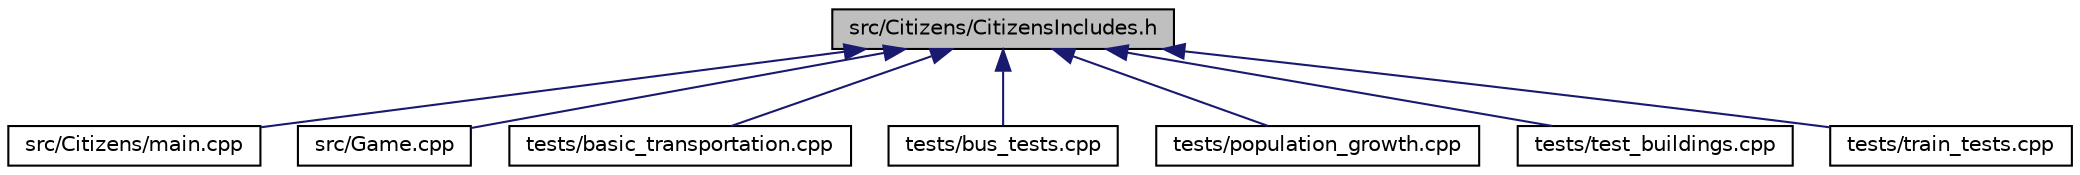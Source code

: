 digraph "src/Citizens/CitizensIncludes.h"
{
 // LATEX_PDF_SIZE
  edge [fontname="Helvetica",fontsize="10",labelfontname="Helvetica",labelfontsize="10"];
  node [fontname="Helvetica",fontsize="10",shape=record];
  Node1 [label="src/Citizens/CitizensIncludes.h",height=0.2,width=0.4,color="black", fillcolor="grey75", style="filled", fontcolor="black",tooltip=" "];
  Node1 -> Node2 [dir="back",color="midnightblue",fontsize="10",style="solid",fontname="Helvetica"];
  Node2 [label="src/Citizens/main.cpp",height=0.2,width=0.4,color="black", fillcolor="white", style="filled",URL="$Citizens_2main_8cpp.html",tooltip=" "];
  Node1 -> Node3 [dir="back",color="midnightblue",fontsize="10",style="solid",fontname="Helvetica"];
  Node3 [label="src/Game.cpp",height=0.2,width=0.4,color="black", fillcolor="white", style="filled",URL="$Game_8cpp.html",tooltip=" "];
  Node1 -> Node4 [dir="back",color="midnightblue",fontsize="10",style="solid",fontname="Helvetica"];
  Node4 [label="tests/basic_transportation.cpp",height=0.2,width=0.4,color="black", fillcolor="white", style="filled",URL="$basic__transportation_8cpp.html",tooltip=" "];
  Node1 -> Node5 [dir="back",color="midnightblue",fontsize="10",style="solid",fontname="Helvetica"];
  Node5 [label="tests/bus_tests.cpp",height=0.2,width=0.4,color="black", fillcolor="white", style="filled",URL="$bus__tests_8cpp.html",tooltip=" "];
  Node1 -> Node6 [dir="back",color="midnightblue",fontsize="10",style="solid",fontname="Helvetica"];
  Node6 [label="tests/population_growth.cpp",height=0.2,width=0.4,color="black", fillcolor="white", style="filled",URL="$population__growth_8cpp.html",tooltip=" "];
  Node1 -> Node7 [dir="back",color="midnightblue",fontsize="10",style="solid",fontname="Helvetica"];
  Node7 [label="tests/test_buildings.cpp",height=0.2,width=0.4,color="black", fillcolor="white", style="filled",URL="$test__buildings_8cpp.html",tooltip=" "];
  Node1 -> Node8 [dir="back",color="midnightblue",fontsize="10",style="solid",fontname="Helvetica"];
  Node8 [label="tests/train_tests.cpp",height=0.2,width=0.4,color="black", fillcolor="white", style="filled",URL="$train__tests_8cpp.html",tooltip=" "];
}
